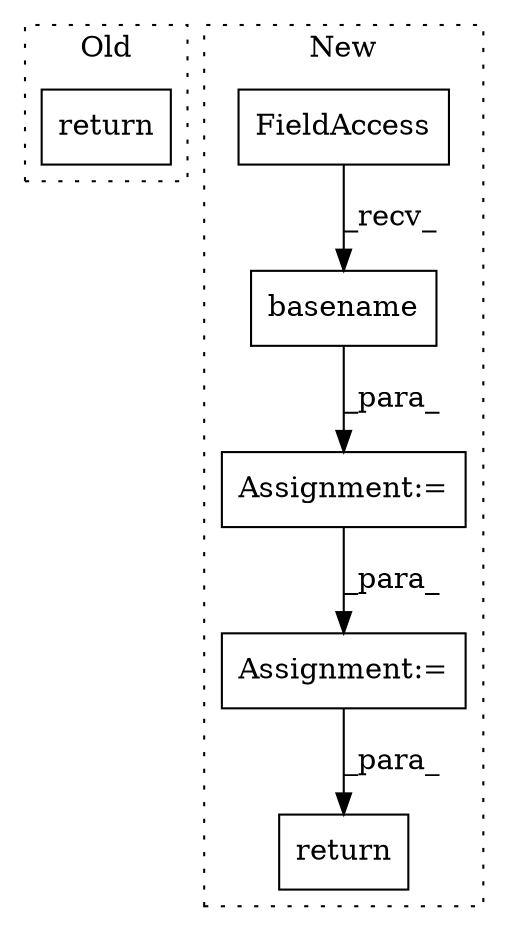 digraph G {
subgraph cluster0 {
1 [label="return" a="41" s="13181" l="7" shape="box"];
label = "Old";
style="dotted";
}
subgraph cluster1 {
2 [label="basename" a="32" s="5995,6013" l="9,1" shape="box"];
3 [label="FieldAccess" a="22" s="5987" l="7" shape="box"];
4 [label="return" a="41" s="6624" l="7" shape="box"];
5 [label="Assignment:=" a="7" s="6094" l="1" shape="box"];
6 [label="Assignment:=" a="7" s="6512" l="1" shape="box"];
label = "New";
style="dotted";
}
2 -> 5 [label="_para_"];
3 -> 2 [label="_recv_"];
5 -> 6 [label="_para_"];
6 -> 4 [label="_para_"];
}